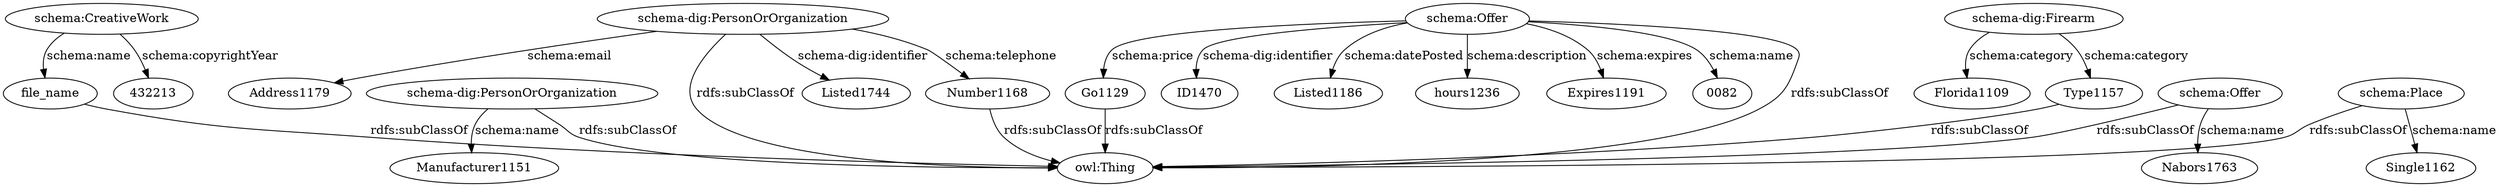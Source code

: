 digraph {
  "432213" [type=attribute_name,label="432213"]
  Florida1109 [type=attribute_name,label=Florida1109]
  "schema-dig:Firearm1" [type=class_uri,label="schema-dig:Firearm"]
  Type1157 [type=attribute_name,label=Type1157]
  Listed1744 [type=attribute_name,label=Listed1744]
  "schema-dig:PersonOrOrganization1" [type=class_uri,label="schema-dig:PersonOrOrganization"]
  Address1179 [type=attribute_name,label=Address1179]
  Number1168 [type=attribute_name,label=Number1168]
  Manufacturer1151 [type=attribute_name,label=Manufacturer1151]
  "schema-dig:PersonOrOrganization2" [type=class_uri,label="schema-dig:PersonOrOrganization"]
  "schema:CreativeWork1" [type=class_uri,label="schema:CreativeWork"]
  file_name [type=attribute_name,label=file_name]
  ID1470 [type=attribute_name,label=ID1470]
  "schema:Offer1" [type=class_uri,label="schema:Offer"]
  Listed1186 [type=attribute_name,label=Listed1186]
  hours1236 [type=attribute_name,label=hours1236]
  Expires1191 [type=attribute_name,label=Expires1191]
  "0082" [type=attribute_name,label="0082"]
  Go1129 [type=attribute_name,label=Go1129]
  Nabors1763 [type=attribute_name,label=Nabors1763]
  "schema:Offer2" [type=class_uri,label="schema:Offer"]
  Single1162 [type=attribute_name,label=Single1162]
  "schema:Place1" [type=class_uri,label="schema:Place"]
  "owl:Thing" [type=special,label="owl:Thing"]
  "schema-dig:Firearm1" -> Florida1109 [label="schema:category",type=st_property_uri]
  "schema-dig:Firearm1" -> Type1157 [label="schema:category",type=st_property_uri]
  "schema-dig:PersonOrOrganization1" -> Listed1744 [label="schema-dig:identifier",type=st_property_uri]
  "schema-dig:PersonOrOrganization1" -> Address1179 [label="schema:email",type=st_property_uri]
  "schema-dig:PersonOrOrganization1" -> Number1168 [label="schema:telephone",type=st_property_uri]
  "schema-dig:PersonOrOrganization2" -> Manufacturer1151 [label="schema:name",type=st_property_uri]
  "schema:CreativeWork1" -> "432213" [label="schema:copyrightYear",type=st_property_uri]
  "schema:CreativeWork1" -> file_name [label="schema:name",type=st_property_uri]
  "schema:Offer1" -> ID1470 [label="schema-dig:identifier",type=st_property_uri]
  "schema:Offer1" -> Listed1186 [label="schema:datePosted",type=st_property_uri]
  "schema:Offer1" -> hours1236 [label="schema:description",type=st_property_uri]
  "schema:Offer1" -> Expires1191 [label="schema:expires",type=st_property_uri]
  "schema:Offer1" -> "0082" [label="schema:name",type=st_property_uri]
  "schema:Offer1" -> Go1129 [label="schema:price",type=st_property_uri]
  "schema:Offer2" -> Nabors1763 [label="schema:name",type=st_property_uri]
  "schema:Place1" -> Single1162 [label="schema:name",type=st_property_uri]
  file_name -> "owl:Thing" [label="rdfs:subClassOf",type=inherited]
  Type1157 -> "owl:Thing" [label="rdfs:subClassOf",type=inherited]
  Number1168 -> "owl:Thing" [label="rdfs:subClassOf",type=inherited]
  "schema-dig:PersonOrOrganization1" -> "owl:Thing" [label="rdfs:subClassOf",type=inherited]
  "schema-dig:PersonOrOrganization2" -> "owl:Thing" [label="rdfs:subClassOf",type=inherited]
  Go1129 -> "owl:Thing" [label="rdfs:subClassOf",type=inherited]
  "schema:Offer1" -> "owl:Thing" [label="rdfs:subClassOf",type=inherited]
  "schema:Offer2" -> "owl:Thing" [label="rdfs:subClassOf",type=inherited]
  "schema:Place1" -> "owl:Thing" [label="rdfs:subClassOf",type=inherited]
}
